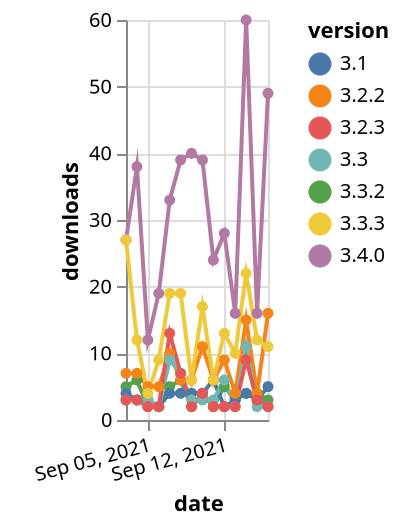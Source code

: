 {"$schema": "https://vega.github.io/schema/vega-lite/v5.json", "description": "A simple bar chart with embedded data.", "data": {"values": [{"date": "2021-09-03", "total": 7980, "delta": 27, "version": "3.4.0"}, {"date": "2021-09-04", "total": 8018, "delta": 38, "version": "3.4.0"}, {"date": "2021-09-05", "total": 8030, "delta": 12, "version": "3.4.0"}, {"date": "2021-09-06", "total": 8049, "delta": 19, "version": "3.4.0"}, {"date": "2021-09-07", "total": 8082, "delta": 33, "version": "3.4.0"}, {"date": "2021-09-08", "total": 8121, "delta": 39, "version": "3.4.0"}, {"date": "2021-09-09", "total": 8161, "delta": 40, "version": "3.4.0"}, {"date": "2021-09-10", "total": 8200, "delta": 39, "version": "3.4.0"}, {"date": "2021-09-11", "total": 8224, "delta": 24, "version": "3.4.0"}, {"date": "2021-09-12", "total": 8252, "delta": 28, "version": "3.4.0"}, {"date": "2021-09-13", "total": 8268, "delta": 16, "version": "3.4.0"}, {"date": "2021-09-14", "total": 8328, "delta": 60, "version": "3.4.0"}, {"date": "2021-09-15", "total": 8344, "delta": 16, "version": "3.4.0"}, {"date": "2021-09-16", "total": 8393, "delta": 49, "version": "3.4.0"}, {"date": "2021-09-03", "total": 5365, "delta": 5, "version": "3.3.2"}, {"date": "2021-09-04", "total": 5371, "delta": 6, "version": "3.3.2"}, {"date": "2021-09-05", "total": 5373, "delta": 2, "version": "3.3.2"}, {"date": "2021-09-06", "total": 5375, "delta": 2, "version": "3.3.2"}, {"date": "2021-09-07", "total": 5380, "delta": 5, "version": "3.3.2"}, {"date": "2021-09-08", "total": 5386, "delta": 6, "version": "3.3.2"}, {"date": "2021-09-09", "total": 5388, "delta": 2, "version": "3.3.2"}, {"date": "2021-09-10", "total": 5392, "delta": 4, "version": "3.3.2"}, {"date": "2021-09-11", "total": 5394, "delta": 2, "version": "3.3.2"}, {"date": "2021-09-12", "total": 5399, "delta": 5, "version": "3.3.2"}, {"date": "2021-09-13", "total": 5402, "delta": 3, "version": "3.3.2"}, {"date": "2021-09-14", "total": 5406, "delta": 4, "version": "3.3.2"}, {"date": "2021-09-15", "total": 5410, "delta": 4, "version": "3.3.2"}, {"date": "2021-09-16", "total": 5413, "delta": 3, "version": "3.3.2"}, {"date": "2021-09-03", "total": 5148, "delta": 4, "version": "3.1"}, {"date": "2021-09-04", "total": 5151, "delta": 3, "version": "3.1"}, {"date": "2021-09-05", "total": 5154, "delta": 3, "version": "3.1"}, {"date": "2021-09-06", "total": 5156, "delta": 2, "version": "3.1"}, {"date": "2021-09-07", "total": 5160, "delta": 4, "version": "3.1"}, {"date": "2021-09-08", "total": 5164, "delta": 4, "version": "3.1"}, {"date": "2021-09-09", "total": 5168, "delta": 4, "version": "3.1"}, {"date": "2021-09-10", "total": 5172, "delta": 4, "version": "3.1"}, {"date": "2021-09-11", "total": 5178, "delta": 6, "version": "3.1"}, {"date": "2021-09-12", "total": 5180, "delta": 2, "version": "3.1"}, {"date": "2021-09-13", "total": 5183, "delta": 3, "version": "3.1"}, {"date": "2021-09-14", "total": 5187, "delta": 4, "version": "3.1"}, {"date": "2021-09-15", "total": 5190, "delta": 3, "version": "3.1"}, {"date": "2021-09-16", "total": 5195, "delta": 5, "version": "3.1"}, {"date": "2021-09-03", "total": 13172, "delta": 7, "version": "3.2.2"}, {"date": "2021-09-04", "total": 13179, "delta": 7, "version": "3.2.2"}, {"date": "2021-09-05", "total": 13184, "delta": 5, "version": "3.2.2"}, {"date": "2021-09-06", "total": 13189, "delta": 5, "version": "3.2.2"}, {"date": "2021-09-07", "total": 13199, "delta": 10, "version": "3.2.2"}, {"date": "2021-09-08", "total": 13205, "delta": 6, "version": "3.2.2"}, {"date": "2021-09-09", "total": 13211, "delta": 6, "version": "3.2.2"}, {"date": "2021-09-10", "total": 13222, "delta": 11, "version": "3.2.2"}, {"date": "2021-09-11", "total": 13228, "delta": 6, "version": "3.2.2"}, {"date": "2021-09-12", "total": 13237, "delta": 9, "version": "3.2.2"}, {"date": "2021-09-13", "total": 13241, "delta": 4, "version": "3.2.2"}, {"date": "2021-09-14", "total": 13256, "delta": 15, "version": "3.2.2"}, {"date": "2021-09-15", "total": 13260, "delta": 4, "version": "3.2.2"}, {"date": "2021-09-16", "total": 13276, "delta": 16, "version": "3.2.2"}, {"date": "2021-09-03", "total": 9730, "delta": 3, "version": "3.3"}, {"date": "2021-09-04", "total": 9733, "delta": 3, "version": "3.3"}, {"date": "2021-09-05", "total": 9736, "delta": 3, "version": "3.3"}, {"date": "2021-09-06", "total": 9738, "delta": 2, "version": "3.3"}, {"date": "2021-09-07", "total": 9747, "delta": 9, "version": "3.3"}, {"date": "2021-09-08", "total": 9754, "delta": 7, "version": "3.3"}, {"date": "2021-09-09", "total": 9757, "delta": 3, "version": "3.3"}, {"date": "2021-09-10", "total": 9760, "delta": 3, "version": "3.3"}, {"date": "2021-09-11", "total": 9763, "delta": 3, "version": "3.3"}, {"date": "2021-09-12", "total": 9769, "delta": 6, "version": "3.3"}, {"date": "2021-09-13", "total": 9771, "delta": 2, "version": "3.3"}, {"date": "2021-09-14", "total": 9782, "delta": 11, "version": "3.3"}, {"date": "2021-09-15", "total": 9784, "delta": 2, "version": "3.3"}, {"date": "2021-09-16", "total": 9786, "delta": 2, "version": "3.3"}, {"date": "2021-09-03", "total": 15085, "delta": 3, "version": "3.2.3"}, {"date": "2021-09-04", "total": 15088, "delta": 3, "version": "3.2.3"}, {"date": "2021-09-05", "total": 15090, "delta": 2, "version": "3.2.3"}, {"date": "2021-09-06", "total": 15092, "delta": 2, "version": "3.2.3"}, {"date": "2021-09-07", "total": 15105, "delta": 13, "version": "3.2.3"}, {"date": "2021-09-08", "total": 15112, "delta": 7, "version": "3.2.3"}, {"date": "2021-09-09", "total": 15114, "delta": 2, "version": "3.2.3"}, {"date": "2021-09-10", "total": 15118, "delta": 4, "version": "3.2.3"}, {"date": "2021-09-11", "total": 15120, "delta": 2, "version": "3.2.3"}, {"date": "2021-09-12", "total": 15122, "delta": 2, "version": "3.2.3"}, {"date": "2021-09-13", "total": 15124, "delta": 2, "version": "3.2.3"}, {"date": "2021-09-14", "total": 15133, "delta": 9, "version": "3.2.3"}, {"date": "2021-09-15", "total": 15136, "delta": 3, "version": "3.2.3"}, {"date": "2021-09-16", "total": 15138, "delta": 2, "version": "3.2.3"}, {"date": "2021-09-03", "total": 16520, "delta": 27, "version": "3.3.3"}, {"date": "2021-09-04", "total": 16532, "delta": 12, "version": "3.3.3"}, {"date": "2021-09-05", "total": 16536, "delta": 4, "version": "3.3.3"}, {"date": "2021-09-06", "total": 16545, "delta": 9, "version": "3.3.3"}, {"date": "2021-09-07", "total": 16564, "delta": 19, "version": "3.3.3"}, {"date": "2021-09-08", "total": 16583, "delta": 19, "version": "3.3.3"}, {"date": "2021-09-09", "total": 16589, "delta": 6, "version": "3.3.3"}, {"date": "2021-09-10", "total": 16606, "delta": 17, "version": "3.3.3"}, {"date": "2021-09-11", "total": 16612, "delta": 6, "version": "3.3.3"}, {"date": "2021-09-12", "total": 16625, "delta": 13, "version": "3.3.3"}, {"date": "2021-09-13", "total": 16635, "delta": 10, "version": "3.3.3"}, {"date": "2021-09-14", "total": 16657, "delta": 22, "version": "3.3.3"}, {"date": "2021-09-15", "total": 16669, "delta": 12, "version": "3.3.3"}, {"date": "2021-09-16", "total": 16680, "delta": 11, "version": "3.3.3"}]}, "width": "container", "mark": {"type": "line", "point": {"filled": true}}, "encoding": {"x": {"field": "date", "type": "temporal", "timeUnit": "yearmonthdate", "title": "date", "axis": {"labelAngle": -15}}, "y": {"field": "delta", "type": "quantitative", "title": "downloads"}, "color": {"field": "version", "type": "nominal"}, "tooltip": {"field": "delta"}}}